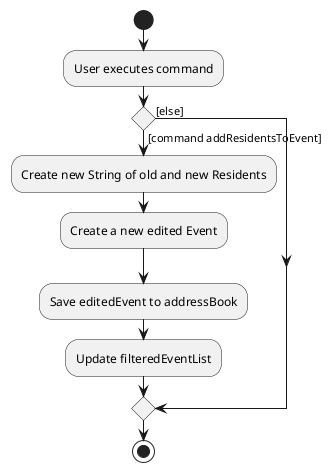 @startuml
start
:User executes command;

'Since the beta syntax does not support placing the condition outside the
'diamond we place it as the true branch instead.

if () then ([command addResidentsToEvent])
    :Create new String of old and new Residents;
    :Create a new edited Event;
    :Save editedEvent to addressBook;
    :Update filteredEventList;
else ([else])
endif
stop
@enduml